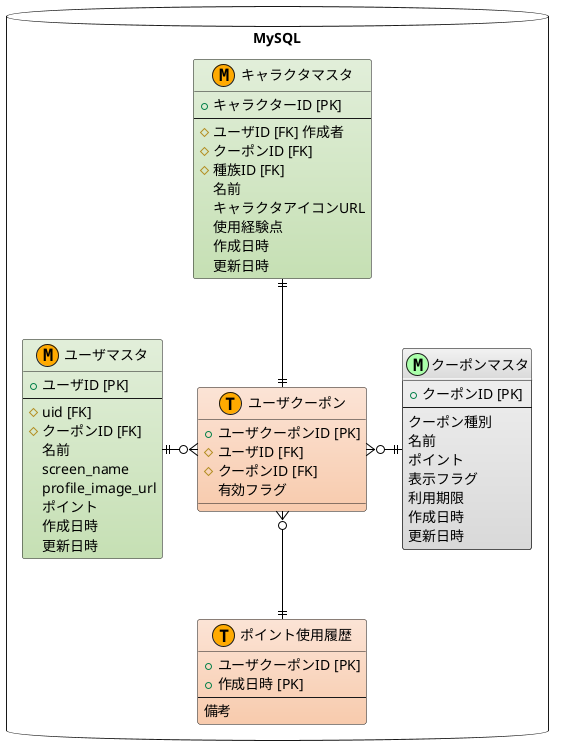 @startuml

/'
  図の中で目立たせたいエンティティに着色するための
  色の名前（定数）を定義します。
'/
!define MAIN_ENTITY #E2EFDA-C6E0B4
!define MAIN_ENTITY_2 #FCE4D6-F8CBAD

/' 他の色も、用途が分りやすいように名前をつけます。 '/
!define METAL #F2F2F2-D9D9D9
!define MASTER_MARK_COLOR AAFFAA
!define TRANSACTION_MARK_COLOR FFAA00

/'
  デフォルトのスタイルを設定します。
  この場合の指定は class です。entity ではエラーになります。
'/
skinparam class {
    BackgroundColor METAL
    BcharactersColor Black
    ArrowColor Black
}


package "MySQL" as mysql <<Database>> {
    /'
      マスターテーブルを M、トランザクションを T などと安直にしていますが、
      チーム内でルールを決めればなんでも良いと思います。交差テーブルは "I" とか。
      角丸四角形が描けない代替です。
      １文字なら "主" とか "従" とか日本語でも OK だったのが受ける。
     '/
    entity "キャラクタマスタ" as characters <<M,TRANSACTION_MARK_COLOR>> MAIN_ENTITY {
        + キャラクターID [PK]
        --
        # ユーザID [FK] 作成者
        # クーポンID [FK]
        # 種族ID [FK]
        名前
        キャラクタアイコンURL
        使用経験点
        作成日時
        更新日時
    }

    entity "ユーザマスタ" as users <<M,TRANSACTION_MARK_COLOR>> MAIN_ENTITY {
        + ユーザID [PK]
        --
        # uid [FK]
        # クーポンID [FK]
        名前
        screen_name
        profile_image_url
        ポイント
        作成日時
        更新日時
    }

    entity "ポイント使用履歴" as user_point_history <<T,TRANSACTION_MARK_COLOR>> MAIN_ENTITY_2 {
        + ユーザクーポンID [PK]
        + 作成日時 [PK]
        --
        備考
    }

    entity "ユーザクーポン" as user_coupons <<T,TRANSACTION_MARK_COLOR>> MAIN_ENTITY_2 {
        + ユーザクーポンID [PK]
        # ユーザID [FK]
        # クーポンID [FK]
        有効フラグ
    }

    entity "クーポンマスタ" as coupons <<M,MASTER_MARK_COLOR>> {
        + クーポンID [PK]
        --
        クーポン種別
        名前
        ポイント
        表示フラグ
        利用期限
        作成日時
        更新日時
    }
}


users          ||-ri-o{     user_coupons
coupons  ||-le-o{ user_coupons
user_coupons    }o-do-||      user_point_history
characters ||--||  user_coupons


@enduml

